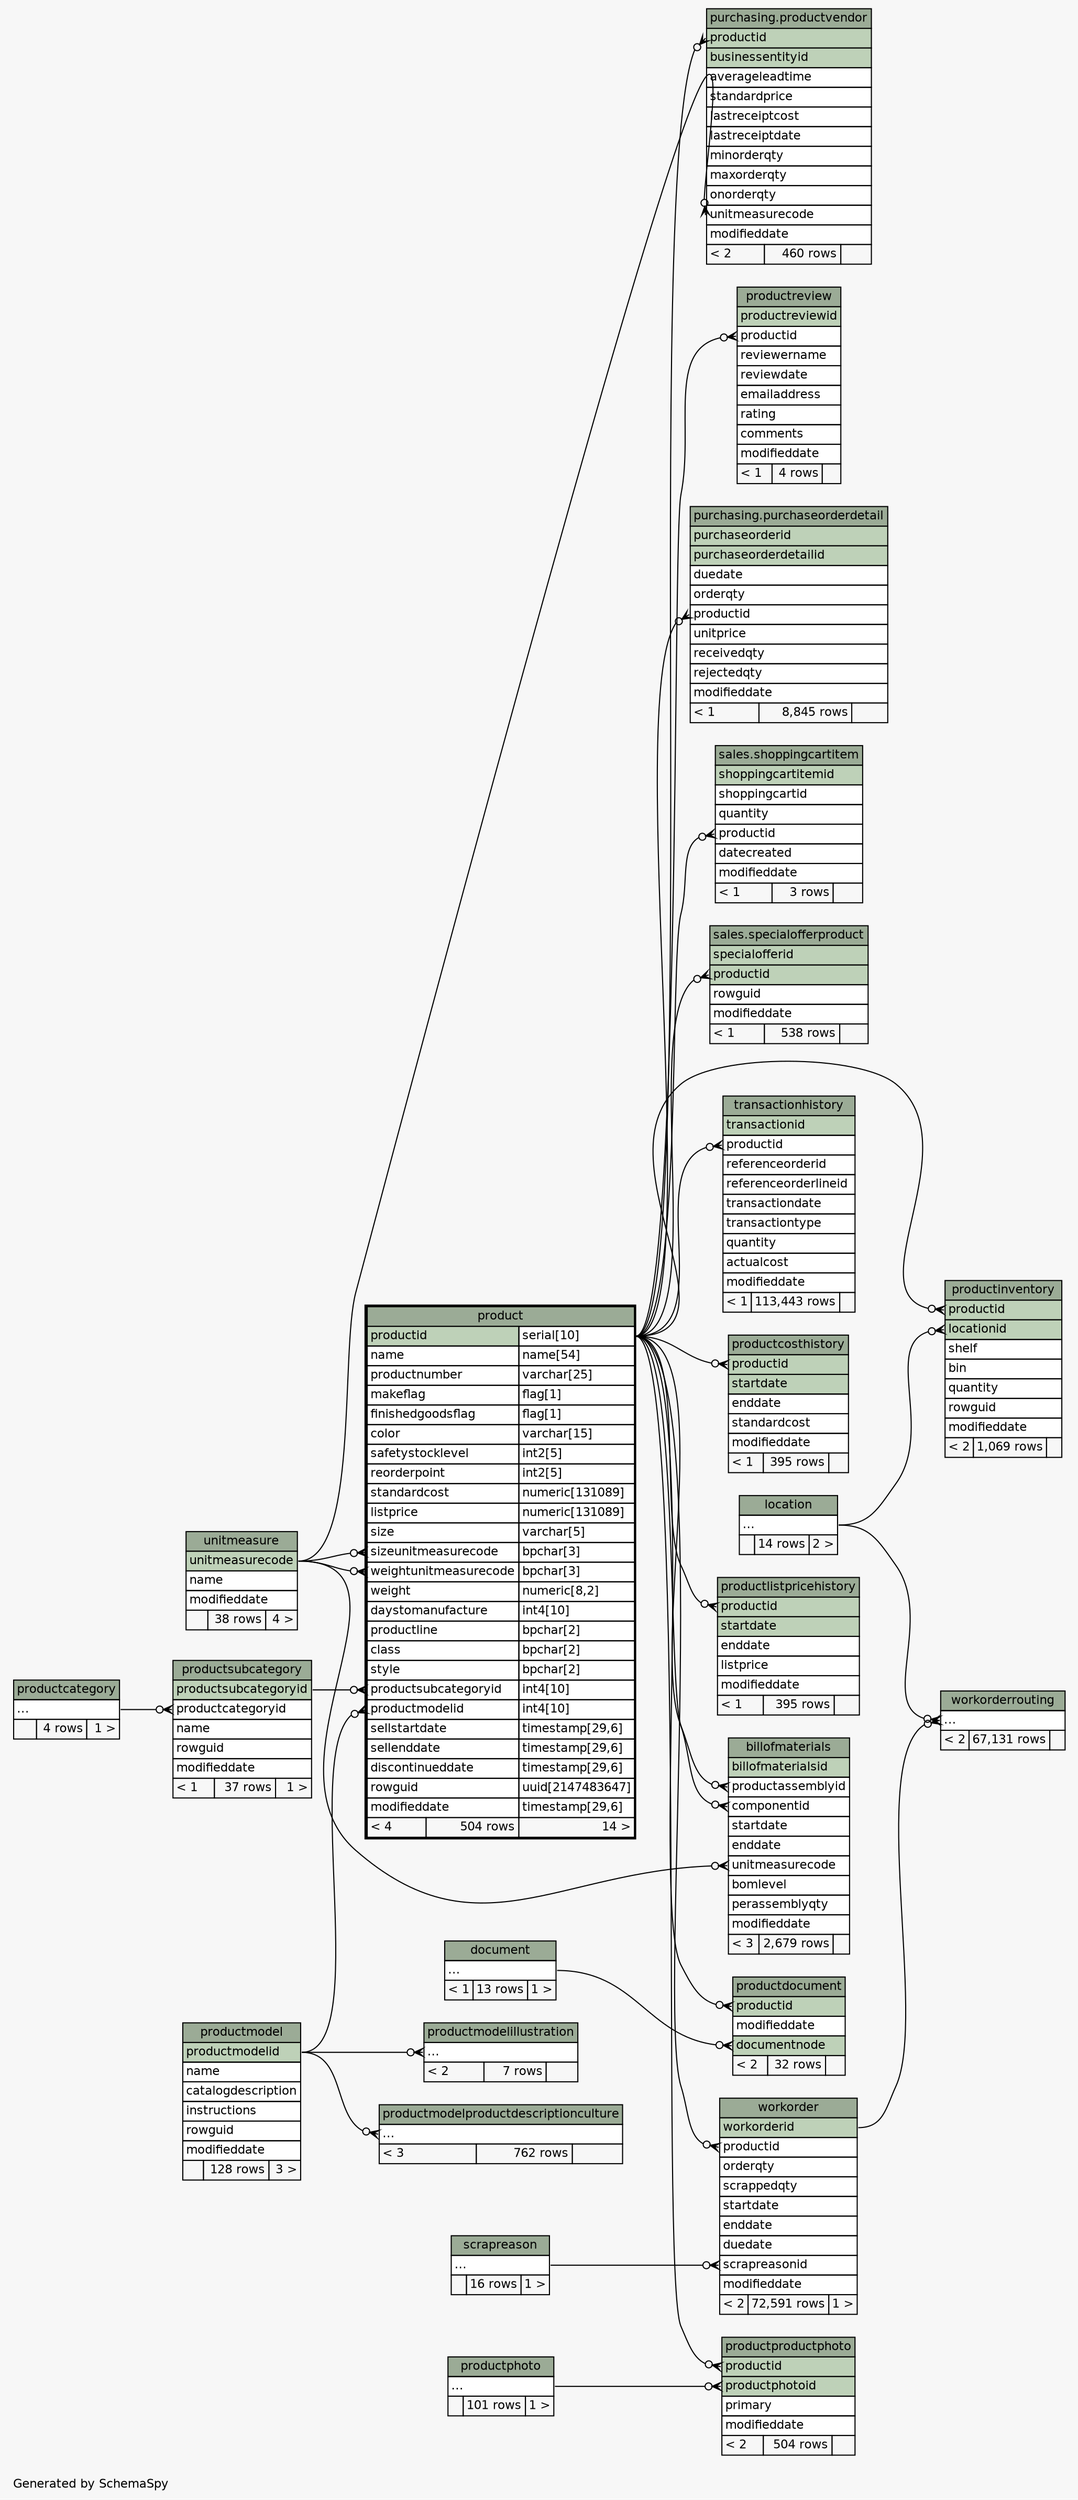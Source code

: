 // dot 2.40.1 on Linux 5.4.0-51-generic
// SchemaSpy rev 590
digraph "twoDegreesRelationshipsDiagram" {
  graph [
    rankdir="RL"
    bgcolor="#f7f7f7"
    label="\nGenerated by SchemaSpy"
    labeljust="l"
    nodesep="0.18"
    ranksep="0.46"
    fontname="Helvetica"
    fontsize="11"
  ];
  node [
    fontname="Helvetica"
    fontsize="11"
    shape="plaintext"
  ];
  edge [
    arrowsize="0.8"
  ];
  "billofmaterials":"componentid":w -> "product":"productid.type":e [arrowhead=none dir=back arrowtail=crowodot];
  "billofmaterials":"productassemblyid":w -> "product":"productid.type":e [arrowhead=none dir=back arrowtail=crowodot];
  "billofmaterials":"unitmeasurecode":w -> "unitmeasure":"unitmeasurecode":e [arrowhead=none dir=back arrowtail=crowodot];
  "product":"productmodelid":w -> "productmodel":"productmodelid":e [arrowhead=none dir=back arrowtail=crowodot];
  "product":"productsubcategoryid":w -> "productsubcategory":"productsubcategoryid":e [arrowhead=none dir=back arrowtail=crowodot];
  "product":"sizeunitmeasurecode":w -> "unitmeasure":"unitmeasurecode":e [arrowhead=none dir=back arrowtail=crowodot];
  "product":"weightunitmeasurecode":w -> "unitmeasure":"unitmeasurecode":e [arrowhead=none dir=back arrowtail=crowodot];
  "productcosthistory":"productid":w -> "product":"productid.type":e [arrowhead=none dir=back arrowtail=crowodot];
  "productdocument":"documentnode":w -> "document":"elipses":e [arrowhead=none dir=back arrowtail=crowodot];
  "productdocument":"productid":w -> "product":"productid.type":e [arrowhead=none dir=back arrowtail=crowodot];
  "productinventory":"locationid":w -> "location":"elipses":e [arrowhead=none dir=back arrowtail=crowodot];
  "productinventory":"productid":w -> "product":"productid.type":e [arrowhead=none dir=back arrowtail=crowodot];
  "productlistpricehistory":"productid":w -> "product":"productid.type":e [arrowhead=none dir=back arrowtail=crowodot];
  "productmodelillustration":"elipses":w -> "productmodel":"productmodelid":e [arrowhead=none dir=back arrowtail=crowodot];
  "productmodelproductdescriptionculture":"elipses":w -> "productmodel":"productmodelid":e [arrowhead=none dir=back arrowtail=crowodot];
  "productproductphoto":"productid":w -> "product":"productid.type":e [arrowhead=none dir=back arrowtail=crowodot];
  "productproductphoto":"productphotoid":w -> "productphoto":"elipses":e [arrowhead=none dir=back arrowtail=crowodot];
  "productreview":"productid":w -> "product":"productid.type":e [arrowhead=none dir=back arrowtail=crowodot];
  "productsubcategory":"productcategoryid":w -> "productcategory":"elipses":e [arrowhead=none dir=back arrowtail=crowodot];
  "purchasing.productvendor":"productid":w -> "product":"productid.type":e [arrowhead=none dir=back arrowtail=crowodot];
  "purchasing.productvendor":"unitmeasurecode":w -> "unitmeasure":"unitmeasurecode":e [arrowhead=none dir=back arrowtail=crowodot];
  "purchasing.purchaseorderdetail":"productid":w -> "product":"productid.type":e [arrowhead=none dir=back arrowtail=crowodot];
  "sales.shoppingcartitem":"productid":w -> "product":"productid.type":e [arrowhead=none dir=back arrowtail=crowodot];
  "sales.specialofferproduct":"productid":w -> "product":"productid.type":e [arrowhead=none dir=back arrowtail=crowodot];
  "transactionhistory":"productid":w -> "product":"productid.type":e [arrowhead=none dir=back arrowtail=crowodot];
  "workorder":"productid":w -> "product":"productid.type":e [arrowhead=none dir=back arrowtail=crowodot];
  "workorder":"scrapreasonid":w -> "scrapreason":"elipses":e [arrowhead=none dir=back arrowtail=crowodot];
  "workorderrouting":"elipses":w -> "location":"elipses":e [arrowhead=none dir=back arrowtail=crowodot];
  "workorderrouting":"elipses":w -> "workorder":"workorderid":e [arrowhead=none dir=back arrowtail=crowodot];
  "billofmaterials" [
    label=<
    <TABLE BORDER="0" CELLBORDER="1" CELLSPACING="0" BGCOLOR="#ffffff">
      <TR><TD COLSPAN="3" BGCOLOR="#9bab96" ALIGN="CENTER">billofmaterials</TD></TR>
      <TR><TD PORT="billofmaterialsid" COLSPAN="3" BGCOLOR="#bed1b8" ALIGN="LEFT">billofmaterialsid</TD></TR>
      <TR><TD PORT="productassemblyid" COLSPAN="3" ALIGN="LEFT">productassemblyid</TD></TR>
      <TR><TD PORT="componentid" COLSPAN="3" ALIGN="LEFT">componentid</TD></TR>
      <TR><TD PORT="startdate" COLSPAN="3" ALIGN="LEFT">startdate</TD></TR>
      <TR><TD PORT="enddate" COLSPAN="3" ALIGN="LEFT">enddate</TD></TR>
      <TR><TD PORT="unitmeasurecode" COLSPAN="3" ALIGN="LEFT">unitmeasurecode</TD></TR>
      <TR><TD PORT="bomlevel" COLSPAN="3" ALIGN="LEFT">bomlevel</TD></TR>
      <TR><TD PORT="perassemblyqty" COLSPAN="3" ALIGN="LEFT">perassemblyqty</TD></TR>
      <TR><TD PORT="modifieddate" COLSPAN="3" ALIGN="LEFT">modifieddate</TD></TR>
      <TR><TD ALIGN="LEFT" BGCOLOR="#f7f7f7">&lt; 3</TD><TD ALIGN="RIGHT" BGCOLOR="#f7f7f7">2,679 rows</TD><TD ALIGN="RIGHT" BGCOLOR="#f7f7f7">  </TD></TR>
    </TABLE>>
    URL="billofmaterials.html"
    tooltip="billofmaterials"
  ];
  "document" [
    label=<
    <TABLE BORDER="0" CELLBORDER="1" CELLSPACING="0" BGCOLOR="#ffffff">
      <TR><TD COLSPAN="3" BGCOLOR="#9bab96" ALIGN="CENTER">document</TD></TR>
      <TR><TD PORT="elipses" COLSPAN="3" ALIGN="LEFT">...</TD></TR>
      <TR><TD ALIGN="LEFT" BGCOLOR="#f7f7f7">&lt; 1</TD><TD ALIGN="RIGHT" BGCOLOR="#f7f7f7">13 rows</TD><TD ALIGN="RIGHT" BGCOLOR="#f7f7f7">1 &gt;</TD></TR>
    </TABLE>>
    URL="document.html"
    tooltip="document"
  ];
  "location" [
    label=<
    <TABLE BORDER="0" CELLBORDER="1" CELLSPACING="0" BGCOLOR="#ffffff">
      <TR><TD COLSPAN="3" BGCOLOR="#9bab96" ALIGN="CENTER">location</TD></TR>
      <TR><TD PORT="elipses" COLSPAN="3" ALIGN="LEFT">...</TD></TR>
      <TR><TD ALIGN="LEFT" BGCOLOR="#f7f7f7">  </TD><TD ALIGN="RIGHT" BGCOLOR="#f7f7f7">14 rows</TD><TD ALIGN="RIGHT" BGCOLOR="#f7f7f7">2 &gt;</TD></TR>
    </TABLE>>
    URL="location.html"
    tooltip="location"
  ];
  "product" [
    label=<
    <TABLE BORDER="2" CELLBORDER="1" CELLSPACING="0" BGCOLOR="#ffffff">
      <TR><TD COLSPAN="3" BGCOLOR="#9bab96" ALIGN="CENTER">product</TD></TR>
      <TR><TD PORT="productid" COLSPAN="2" BGCOLOR="#bed1b8" ALIGN="LEFT">productid</TD><TD PORT="productid.type" ALIGN="LEFT">serial[10]</TD></TR>
      <TR><TD PORT="name" COLSPAN="2" ALIGN="LEFT">name</TD><TD PORT="name.type" ALIGN="LEFT">name[54]</TD></TR>
      <TR><TD PORT="productnumber" COLSPAN="2" ALIGN="LEFT">productnumber</TD><TD PORT="productnumber.type" ALIGN="LEFT">varchar[25]</TD></TR>
      <TR><TD PORT="makeflag" COLSPAN="2" ALIGN="LEFT">makeflag</TD><TD PORT="makeflag.type" ALIGN="LEFT">flag[1]</TD></TR>
      <TR><TD PORT="finishedgoodsflag" COLSPAN="2" ALIGN="LEFT">finishedgoodsflag</TD><TD PORT="finishedgoodsflag.type" ALIGN="LEFT">flag[1]</TD></TR>
      <TR><TD PORT="color" COLSPAN="2" ALIGN="LEFT">color</TD><TD PORT="color.type" ALIGN="LEFT">varchar[15]</TD></TR>
      <TR><TD PORT="safetystocklevel" COLSPAN="2" ALIGN="LEFT">safetystocklevel</TD><TD PORT="safetystocklevel.type" ALIGN="LEFT">int2[5]</TD></TR>
      <TR><TD PORT="reorderpoint" COLSPAN="2" ALIGN="LEFT">reorderpoint</TD><TD PORT="reorderpoint.type" ALIGN="LEFT">int2[5]</TD></TR>
      <TR><TD PORT="standardcost" COLSPAN="2" ALIGN="LEFT">standardcost</TD><TD PORT="standardcost.type" ALIGN="LEFT">numeric[131089]</TD></TR>
      <TR><TD PORT="listprice" COLSPAN="2" ALIGN="LEFT">listprice</TD><TD PORT="listprice.type" ALIGN="LEFT">numeric[131089]</TD></TR>
      <TR><TD PORT="size" COLSPAN="2" ALIGN="LEFT">size</TD><TD PORT="size.type" ALIGN="LEFT">varchar[5]</TD></TR>
      <TR><TD PORT="sizeunitmeasurecode" COLSPAN="2" ALIGN="LEFT">sizeunitmeasurecode</TD><TD PORT="sizeunitmeasurecode.type" ALIGN="LEFT">bpchar[3]</TD></TR>
      <TR><TD PORT="weightunitmeasurecode" COLSPAN="2" ALIGN="LEFT">weightunitmeasurecode</TD><TD PORT="weightunitmeasurecode.type" ALIGN="LEFT">bpchar[3]</TD></TR>
      <TR><TD PORT="weight" COLSPAN="2" ALIGN="LEFT">weight</TD><TD PORT="weight.type" ALIGN="LEFT">numeric[8,2]</TD></TR>
      <TR><TD PORT="daystomanufacture" COLSPAN="2" ALIGN="LEFT">daystomanufacture</TD><TD PORT="daystomanufacture.type" ALIGN="LEFT">int4[10]</TD></TR>
      <TR><TD PORT="productline" COLSPAN="2" ALIGN="LEFT">productline</TD><TD PORT="productline.type" ALIGN="LEFT">bpchar[2]</TD></TR>
      <TR><TD PORT="class" COLSPAN="2" ALIGN="LEFT">class</TD><TD PORT="class.type" ALIGN="LEFT">bpchar[2]</TD></TR>
      <TR><TD PORT="style" COLSPAN="2" ALIGN="LEFT">style</TD><TD PORT="style.type" ALIGN="LEFT">bpchar[2]</TD></TR>
      <TR><TD PORT="productsubcategoryid" COLSPAN="2" ALIGN="LEFT">productsubcategoryid</TD><TD PORT="productsubcategoryid.type" ALIGN="LEFT">int4[10]</TD></TR>
      <TR><TD PORT="productmodelid" COLSPAN="2" ALIGN="LEFT">productmodelid</TD><TD PORT="productmodelid.type" ALIGN="LEFT">int4[10]</TD></TR>
      <TR><TD PORT="sellstartdate" COLSPAN="2" ALIGN="LEFT">sellstartdate</TD><TD PORT="sellstartdate.type" ALIGN="LEFT">timestamp[29,6]</TD></TR>
      <TR><TD PORT="sellenddate" COLSPAN="2" ALIGN="LEFT">sellenddate</TD><TD PORT="sellenddate.type" ALIGN="LEFT">timestamp[29,6]</TD></TR>
      <TR><TD PORT="discontinueddate" COLSPAN="2" ALIGN="LEFT">discontinueddate</TD><TD PORT="discontinueddate.type" ALIGN="LEFT">timestamp[29,6]</TD></TR>
      <TR><TD PORT="rowguid" COLSPAN="2" ALIGN="LEFT">rowguid</TD><TD PORT="rowguid.type" ALIGN="LEFT">uuid[2147483647]</TD></TR>
      <TR><TD PORT="modifieddate" COLSPAN="2" ALIGN="LEFT">modifieddate</TD><TD PORT="modifieddate.type" ALIGN="LEFT">timestamp[29,6]</TD></TR>
      <TR><TD ALIGN="LEFT" BGCOLOR="#f7f7f7">&lt; 4</TD><TD ALIGN="RIGHT" BGCOLOR="#f7f7f7">504 rows</TD><TD ALIGN="RIGHT" BGCOLOR="#f7f7f7">14 &gt;</TD></TR>
    </TABLE>>
    URL="product.html"
    tooltip="product"
  ];
  "productcategory" [
    label=<
    <TABLE BORDER="0" CELLBORDER="1" CELLSPACING="0" BGCOLOR="#ffffff">
      <TR><TD COLSPAN="3" BGCOLOR="#9bab96" ALIGN="CENTER">productcategory</TD></TR>
      <TR><TD PORT="elipses" COLSPAN="3" ALIGN="LEFT">...</TD></TR>
      <TR><TD ALIGN="LEFT" BGCOLOR="#f7f7f7">  </TD><TD ALIGN="RIGHT" BGCOLOR="#f7f7f7">4 rows</TD><TD ALIGN="RIGHT" BGCOLOR="#f7f7f7">1 &gt;</TD></TR>
    </TABLE>>
    URL="productcategory.html"
    tooltip="productcategory"
  ];
  "productcosthistory" [
    label=<
    <TABLE BORDER="0" CELLBORDER="1" CELLSPACING="0" BGCOLOR="#ffffff">
      <TR><TD COLSPAN="3" BGCOLOR="#9bab96" ALIGN="CENTER">productcosthistory</TD></TR>
      <TR><TD PORT="productid" COLSPAN="3" BGCOLOR="#bed1b8" ALIGN="LEFT">productid</TD></TR>
      <TR><TD PORT="startdate" COLSPAN="3" BGCOLOR="#bed1b8" ALIGN="LEFT">startdate</TD></TR>
      <TR><TD PORT="enddate" COLSPAN="3" ALIGN="LEFT">enddate</TD></TR>
      <TR><TD PORT="standardcost" COLSPAN="3" ALIGN="LEFT">standardcost</TD></TR>
      <TR><TD PORT="modifieddate" COLSPAN="3" ALIGN="LEFT">modifieddate</TD></TR>
      <TR><TD ALIGN="LEFT" BGCOLOR="#f7f7f7">&lt; 1</TD><TD ALIGN="RIGHT" BGCOLOR="#f7f7f7">395 rows</TD><TD ALIGN="RIGHT" BGCOLOR="#f7f7f7">  </TD></TR>
    </TABLE>>
    URL="productcosthistory.html"
    tooltip="productcosthistory"
  ];
  "productdocument" [
    label=<
    <TABLE BORDER="0" CELLBORDER="1" CELLSPACING="0" BGCOLOR="#ffffff">
      <TR><TD COLSPAN="3" BGCOLOR="#9bab96" ALIGN="CENTER">productdocument</TD></TR>
      <TR><TD PORT="productid" COLSPAN="3" BGCOLOR="#bed1b8" ALIGN="LEFT">productid</TD></TR>
      <TR><TD PORT="modifieddate" COLSPAN="3" ALIGN="LEFT">modifieddate</TD></TR>
      <TR><TD PORT="documentnode" COLSPAN="3" BGCOLOR="#bed1b8" ALIGN="LEFT">documentnode</TD></TR>
      <TR><TD ALIGN="LEFT" BGCOLOR="#f7f7f7">&lt; 2</TD><TD ALIGN="RIGHT" BGCOLOR="#f7f7f7">32 rows</TD><TD ALIGN="RIGHT" BGCOLOR="#f7f7f7">  </TD></TR>
    </TABLE>>
    URL="productdocument.html"
    tooltip="productdocument"
  ];
  "productinventory" [
    label=<
    <TABLE BORDER="0" CELLBORDER="1" CELLSPACING="0" BGCOLOR="#ffffff">
      <TR><TD COLSPAN="3" BGCOLOR="#9bab96" ALIGN="CENTER">productinventory</TD></TR>
      <TR><TD PORT="productid" COLSPAN="3" BGCOLOR="#bed1b8" ALIGN="LEFT">productid</TD></TR>
      <TR><TD PORT="locationid" COLSPAN="3" BGCOLOR="#bed1b8" ALIGN="LEFT">locationid</TD></TR>
      <TR><TD PORT="shelf" COLSPAN="3" ALIGN="LEFT">shelf</TD></TR>
      <TR><TD PORT="bin" COLSPAN="3" ALIGN="LEFT">bin</TD></TR>
      <TR><TD PORT="quantity" COLSPAN="3" ALIGN="LEFT">quantity</TD></TR>
      <TR><TD PORT="rowguid" COLSPAN="3" ALIGN="LEFT">rowguid</TD></TR>
      <TR><TD PORT="modifieddate" COLSPAN="3" ALIGN="LEFT">modifieddate</TD></TR>
      <TR><TD ALIGN="LEFT" BGCOLOR="#f7f7f7">&lt; 2</TD><TD ALIGN="RIGHT" BGCOLOR="#f7f7f7">1,069 rows</TD><TD ALIGN="RIGHT" BGCOLOR="#f7f7f7">  </TD></TR>
    </TABLE>>
    URL="productinventory.html"
    tooltip="productinventory"
  ];
  "productlistpricehistory" [
    label=<
    <TABLE BORDER="0" CELLBORDER="1" CELLSPACING="0" BGCOLOR="#ffffff">
      <TR><TD COLSPAN="3" BGCOLOR="#9bab96" ALIGN="CENTER">productlistpricehistory</TD></TR>
      <TR><TD PORT="productid" COLSPAN="3" BGCOLOR="#bed1b8" ALIGN="LEFT">productid</TD></TR>
      <TR><TD PORT="startdate" COLSPAN="3" BGCOLOR="#bed1b8" ALIGN="LEFT">startdate</TD></TR>
      <TR><TD PORT="enddate" COLSPAN="3" ALIGN="LEFT">enddate</TD></TR>
      <TR><TD PORT="listprice" COLSPAN="3" ALIGN="LEFT">listprice</TD></TR>
      <TR><TD PORT="modifieddate" COLSPAN="3" ALIGN="LEFT">modifieddate</TD></TR>
      <TR><TD ALIGN="LEFT" BGCOLOR="#f7f7f7">&lt; 1</TD><TD ALIGN="RIGHT" BGCOLOR="#f7f7f7">395 rows</TD><TD ALIGN="RIGHT" BGCOLOR="#f7f7f7">  </TD></TR>
    </TABLE>>
    URL="productlistpricehistory.html"
    tooltip="productlistpricehistory"
  ];
  "productmodel" [
    label=<
    <TABLE BORDER="0" CELLBORDER="1" CELLSPACING="0" BGCOLOR="#ffffff">
      <TR><TD COLSPAN="3" BGCOLOR="#9bab96" ALIGN="CENTER">productmodel</TD></TR>
      <TR><TD PORT="productmodelid" COLSPAN="3" BGCOLOR="#bed1b8" ALIGN="LEFT">productmodelid</TD></TR>
      <TR><TD PORT="name" COLSPAN="3" ALIGN="LEFT">name</TD></TR>
      <TR><TD PORT="catalogdescription" COLSPAN="3" ALIGN="LEFT">catalogdescription</TD></TR>
      <TR><TD PORT="instructions" COLSPAN="3" ALIGN="LEFT">instructions</TD></TR>
      <TR><TD PORT="rowguid" COLSPAN="3" ALIGN="LEFT">rowguid</TD></TR>
      <TR><TD PORT="modifieddate" COLSPAN="3" ALIGN="LEFT">modifieddate</TD></TR>
      <TR><TD ALIGN="LEFT" BGCOLOR="#f7f7f7">  </TD><TD ALIGN="RIGHT" BGCOLOR="#f7f7f7">128 rows</TD><TD ALIGN="RIGHT" BGCOLOR="#f7f7f7">3 &gt;</TD></TR>
    </TABLE>>
    URL="productmodel.html"
    tooltip="productmodel"
  ];
  "productmodelillustration" [
    label=<
    <TABLE BORDER="0" CELLBORDER="1" CELLSPACING="0" BGCOLOR="#ffffff">
      <TR><TD COLSPAN="3" BGCOLOR="#9bab96" ALIGN="CENTER">productmodelillustration</TD></TR>
      <TR><TD PORT="elipses" COLSPAN="3" ALIGN="LEFT">...</TD></TR>
      <TR><TD ALIGN="LEFT" BGCOLOR="#f7f7f7">&lt; 2</TD><TD ALIGN="RIGHT" BGCOLOR="#f7f7f7">7 rows</TD><TD ALIGN="RIGHT" BGCOLOR="#f7f7f7">  </TD></TR>
    </TABLE>>
    URL="productmodelillustration.html"
    tooltip="productmodelillustration"
  ];
  "productmodelproductdescriptionculture" [
    label=<
    <TABLE BORDER="0" CELLBORDER="1" CELLSPACING="0" BGCOLOR="#ffffff">
      <TR><TD COLSPAN="3" BGCOLOR="#9bab96" ALIGN="CENTER">productmodelproductdescriptionculture</TD></TR>
      <TR><TD PORT="elipses" COLSPAN="3" ALIGN="LEFT">...</TD></TR>
      <TR><TD ALIGN="LEFT" BGCOLOR="#f7f7f7">&lt; 3</TD><TD ALIGN="RIGHT" BGCOLOR="#f7f7f7">762 rows</TD><TD ALIGN="RIGHT" BGCOLOR="#f7f7f7">  </TD></TR>
    </TABLE>>
    URL="productmodelproductdescriptionculture.html"
    tooltip="productmodelproductdescriptionculture"
  ];
  "productphoto" [
    label=<
    <TABLE BORDER="0" CELLBORDER="1" CELLSPACING="0" BGCOLOR="#ffffff">
      <TR><TD COLSPAN="3" BGCOLOR="#9bab96" ALIGN="CENTER">productphoto</TD></TR>
      <TR><TD PORT="elipses" COLSPAN="3" ALIGN="LEFT">...</TD></TR>
      <TR><TD ALIGN="LEFT" BGCOLOR="#f7f7f7">  </TD><TD ALIGN="RIGHT" BGCOLOR="#f7f7f7">101 rows</TD><TD ALIGN="RIGHT" BGCOLOR="#f7f7f7">1 &gt;</TD></TR>
    </TABLE>>
    URL="productphoto.html"
    tooltip="productphoto"
  ];
  "productproductphoto" [
    label=<
    <TABLE BORDER="0" CELLBORDER="1" CELLSPACING="0" BGCOLOR="#ffffff">
      <TR><TD COLSPAN="3" BGCOLOR="#9bab96" ALIGN="CENTER">productproductphoto</TD></TR>
      <TR><TD PORT="productid" COLSPAN="3" BGCOLOR="#bed1b8" ALIGN="LEFT">productid</TD></TR>
      <TR><TD PORT="productphotoid" COLSPAN="3" BGCOLOR="#bed1b8" ALIGN="LEFT">productphotoid</TD></TR>
      <TR><TD PORT="primary" COLSPAN="3" ALIGN="LEFT">primary</TD></TR>
      <TR><TD PORT="modifieddate" COLSPAN="3" ALIGN="LEFT">modifieddate</TD></TR>
      <TR><TD ALIGN="LEFT" BGCOLOR="#f7f7f7">&lt; 2</TD><TD ALIGN="RIGHT" BGCOLOR="#f7f7f7">504 rows</TD><TD ALIGN="RIGHT" BGCOLOR="#f7f7f7">  </TD></TR>
    </TABLE>>
    URL="productproductphoto.html"
    tooltip="productproductphoto"
  ];
  "productreview" [
    label=<
    <TABLE BORDER="0" CELLBORDER="1" CELLSPACING="0" BGCOLOR="#ffffff">
      <TR><TD COLSPAN="3" BGCOLOR="#9bab96" ALIGN="CENTER">productreview</TD></TR>
      <TR><TD PORT="productreviewid" COLSPAN="3" BGCOLOR="#bed1b8" ALIGN="LEFT">productreviewid</TD></TR>
      <TR><TD PORT="productid" COLSPAN="3" ALIGN="LEFT">productid</TD></TR>
      <TR><TD PORT="reviewername" COLSPAN="3" ALIGN="LEFT">reviewername</TD></TR>
      <TR><TD PORT="reviewdate" COLSPAN="3" ALIGN="LEFT">reviewdate</TD></TR>
      <TR><TD PORT="emailaddress" COLSPAN="3" ALIGN="LEFT">emailaddress</TD></TR>
      <TR><TD PORT="rating" COLSPAN="3" ALIGN="LEFT">rating</TD></TR>
      <TR><TD PORT="comments" COLSPAN="3" ALIGN="LEFT">comments</TD></TR>
      <TR><TD PORT="modifieddate" COLSPAN="3" ALIGN="LEFT">modifieddate</TD></TR>
      <TR><TD ALIGN="LEFT" BGCOLOR="#f7f7f7">&lt; 1</TD><TD ALIGN="RIGHT" BGCOLOR="#f7f7f7">4 rows</TD><TD ALIGN="RIGHT" BGCOLOR="#f7f7f7">  </TD></TR>
    </TABLE>>
    URL="productreview.html"
    tooltip="productreview"
  ];
  "productsubcategory" [
    label=<
    <TABLE BORDER="0" CELLBORDER="1" CELLSPACING="0" BGCOLOR="#ffffff">
      <TR><TD COLSPAN="3" BGCOLOR="#9bab96" ALIGN="CENTER">productsubcategory</TD></TR>
      <TR><TD PORT="productsubcategoryid" COLSPAN="3" BGCOLOR="#bed1b8" ALIGN="LEFT">productsubcategoryid</TD></TR>
      <TR><TD PORT="productcategoryid" COLSPAN="3" ALIGN="LEFT">productcategoryid</TD></TR>
      <TR><TD PORT="name" COLSPAN="3" ALIGN="LEFT">name</TD></TR>
      <TR><TD PORT="rowguid" COLSPAN="3" ALIGN="LEFT">rowguid</TD></TR>
      <TR><TD PORT="modifieddate" COLSPAN="3" ALIGN="LEFT">modifieddate</TD></TR>
      <TR><TD ALIGN="LEFT" BGCOLOR="#f7f7f7">&lt; 1</TD><TD ALIGN="RIGHT" BGCOLOR="#f7f7f7">37 rows</TD><TD ALIGN="RIGHT" BGCOLOR="#f7f7f7">1 &gt;</TD></TR>
    </TABLE>>
    URL="productsubcategory.html"
    tooltip="productsubcategory"
  ];
  "purchasing.productvendor" [
    label=<
    <TABLE BORDER="0" CELLBORDER="1" CELLSPACING="0" BGCOLOR="#ffffff">
      <TR><TD COLSPAN="3" BGCOLOR="#9bab96" ALIGN="CENTER">purchasing.productvendor</TD></TR>
      <TR><TD PORT="productid" COLSPAN="3" BGCOLOR="#bed1b8" ALIGN="LEFT">productid</TD></TR>
      <TR><TD PORT="businessentityid" COLSPAN="3" BGCOLOR="#bed1b8" ALIGN="LEFT">businessentityid</TD></TR>
      <TR><TD PORT="averageleadtime" COLSPAN="3" ALIGN="LEFT">averageleadtime</TD></TR>
      <TR><TD PORT="standardprice" COLSPAN="3" ALIGN="LEFT">standardprice</TD></TR>
      <TR><TD PORT="lastreceiptcost" COLSPAN="3" ALIGN="LEFT">lastreceiptcost</TD></TR>
      <TR><TD PORT="lastreceiptdate" COLSPAN="3" ALIGN="LEFT">lastreceiptdate</TD></TR>
      <TR><TD PORT="minorderqty" COLSPAN="3" ALIGN="LEFT">minorderqty</TD></TR>
      <TR><TD PORT="maxorderqty" COLSPAN="3" ALIGN="LEFT">maxorderqty</TD></TR>
      <TR><TD PORT="onorderqty" COLSPAN="3" ALIGN="LEFT">onorderqty</TD></TR>
      <TR><TD PORT="unitmeasurecode" COLSPAN="3" ALIGN="LEFT">unitmeasurecode</TD></TR>
      <TR><TD PORT="modifieddate" COLSPAN="3" ALIGN="LEFT">modifieddate</TD></TR>
      <TR><TD ALIGN="LEFT" BGCOLOR="#f7f7f7">&lt; 2</TD><TD ALIGN="RIGHT" BGCOLOR="#f7f7f7">460 rows</TD><TD ALIGN="RIGHT" BGCOLOR="#f7f7f7">  </TD></TR>
    </TABLE>>
    tooltip="purchasing.productvendor"
  ];
  "purchasing.purchaseorderdetail" [
    label=<
    <TABLE BORDER="0" CELLBORDER="1" CELLSPACING="0" BGCOLOR="#ffffff">
      <TR><TD COLSPAN="3" BGCOLOR="#9bab96" ALIGN="CENTER">purchasing.purchaseorderdetail</TD></TR>
      <TR><TD PORT="purchaseorderid" COLSPAN="3" BGCOLOR="#bed1b8" ALIGN="LEFT">purchaseorderid</TD></TR>
      <TR><TD PORT="purchaseorderdetailid" COLSPAN="3" BGCOLOR="#bed1b8" ALIGN="LEFT">purchaseorderdetailid</TD></TR>
      <TR><TD PORT="duedate" COLSPAN="3" ALIGN="LEFT">duedate</TD></TR>
      <TR><TD PORT="orderqty" COLSPAN="3" ALIGN="LEFT">orderqty</TD></TR>
      <TR><TD PORT="productid" COLSPAN="3" ALIGN="LEFT">productid</TD></TR>
      <TR><TD PORT="unitprice" COLSPAN="3" ALIGN="LEFT">unitprice</TD></TR>
      <TR><TD PORT="receivedqty" COLSPAN="3" ALIGN="LEFT">receivedqty</TD></TR>
      <TR><TD PORT="rejectedqty" COLSPAN="3" ALIGN="LEFT">rejectedqty</TD></TR>
      <TR><TD PORT="modifieddate" COLSPAN="3" ALIGN="LEFT">modifieddate</TD></TR>
      <TR><TD ALIGN="LEFT" BGCOLOR="#f7f7f7">&lt; 1</TD><TD ALIGN="RIGHT" BGCOLOR="#f7f7f7">8,845 rows</TD><TD ALIGN="RIGHT" BGCOLOR="#f7f7f7">  </TD></TR>
    </TABLE>>
    tooltip="purchasing.purchaseorderdetail"
  ];
  "scrapreason" [
    label=<
    <TABLE BORDER="0" CELLBORDER="1" CELLSPACING="0" BGCOLOR="#ffffff">
      <TR><TD COLSPAN="3" BGCOLOR="#9bab96" ALIGN="CENTER">scrapreason</TD></TR>
      <TR><TD PORT="elipses" COLSPAN="3" ALIGN="LEFT">...</TD></TR>
      <TR><TD ALIGN="LEFT" BGCOLOR="#f7f7f7">  </TD><TD ALIGN="RIGHT" BGCOLOR="#f7f7f7">16 rows</TD><TD ALIGN="RIGHT" BGCOLOR="#f7f7f7">1 &gt;</TD></TR>
    </TABLE>>
    URL="scrapreason.html"
    tooltip="scrapreason"
  ];
  "sales.shoppingcartitem" [
    label=<
    <TABLE BORDER="0" CELLBORDER="1" CELLSPACING="0" BGCOLOR="#ffffff">
      <TR><TD COLSPAN="3" BGCOLOR="#9bab96" ALIGN="CENTER">sales.shoppingcartitem</TD></TR>
      <TR><TD PORT="shoppingcartitemid" COLSPAN="3" BGCOLOR="#bed1b8" ALIGN="LEFT">shoppingcartitemid</TD></TR>
      <TR><TD PORT="shoppingcartid" COLSPAN="3" ALIGN="LEFT">shoppingcartid</TD></TR>
      <TR><TD PORT="quantity" COLSPAN="3" ALIGN="LEFT">quantity</TD></TR>
      <TR><TD PORT="productid" COLSPAN="3" ALIGN="LEFT">productid</TD></TR>
      <TR><TD PORT="datecreated" COLSPAN="3" ALIGN="LEFT">datecreated</TD></TR>
      <TR><TD PORT="modifieddate" COLSPAN="3" ALIGN="LEFT">modifieddate</TD></TR>
      <TR><TD ALIGN="LEFT" BGCOLOR="#f7f7f7">&lt; 1</TD><TD ALIGN="RIGHT" BGCOLOR="#f7f7f7">3 rows</TD><TD ALIGN="RIGHT" BGCOLOR="#f7f7f7">  </TD></TR>
    </TABLE>>
    tooltip="sales.shoppingcartitem"
  ];
  "sales.specialofferproduct" [
    label=<
    <TABLE BORDER="0" CELLBORDER="1" CELLSPACING="0" BGCOLOR="#ffffff">
      <TR><TD COLSPAN="3" BGCOLOR="#9bab96" ALIGN="CENTER">sales.specialofferproduct</TD></TR>
      <TR><TD PORT="specialofferid" COLSPAN="3" BGCOLOR="#bed1b8" ALIGN="LEFT">specialofferid</TD></TR>
      <TR><TD PORT="productid" COLSPAN="3" BGCOLOR="#bed1b8" ALIGN="LEFT">productid</TD></TR>
      <TR><TD PORT="rowguid" COLSPAN="3" ALIGN="LEFT">rowguid</TD></TR>
      <TR><TD PORT="modifieddate" COLSPAN="3" ALIGN="LEFT">modifieddate</TD></TR>
      <TR><TD ALIGN="LEFT" BGCOLOR="#f7f7f7">&lt; 1</TD><TD ALIGN="RIGHT" BGCOLOR="#f7f7f7">538 rows</TD><TD ALIGN="RIGHT" BGCOLOR="#f7f7f7">  </TD></TR>
    </TABLE>>
    tooltip="sales.specialofferproduct"
  ];
  "transactionhistory" [
    label=<
    <TABLE BORDER="0" CELLBORDER="1" CELLSPACING="0" BGCOLOR="#ffffff">
      <TR><TD COLSPAN="3" BGCOLOR="#9bab96" ALIGN="CENTER">transactionhistory</TD></TR>
      <TR><TD PORT="transactionid" COLSPAN="3" BGCOLOR="#bed1b8" ALIGN="LEFT">transactionid</TD></TR>
      <TR><TD PORT="productid" COLSPAN="3" ALIGN="LEFT">productid</TD></TR>
      <TR><TD PORT="referenceorderid" COLSPAN="3" ALIGN="LEFT">referenceorderid</TD></TR>
      <TR><TD PORT="referenceorderlineid" COLSPAN="3" ALIGN="LEFT">referenceorderlineid</TD></TR>
      <TR><TD PORT="transactiondate" COLSPAN="3" ALIGN="LEFT">transactiondate</TD></TR>
      <TR><TD PORT="transactiontype" COLSPAN="3" ALIGN="LEFT">transactiontype</TD></TR>
      <TR><TD PORT="quantity" COLSPAN="3" ALIGN="LEFT">quantity</TD></TR>
      <TR><TD PORT="actualcost" COLSPAN="3" ALIGN="LEFT">actualcost</TD></TR>
      <TR><TD PORT="modifieddate" COLSPAN="3" ALIGN="LEFT">modifieddate</TD></TR>
      <TR><TD ALIGN="LEFT" BGCOLOR="#f7f7f7">&lt; 1</TD><TD ALIGN="RIGHT" BGCOLOR="#f7f7f7">113,443 rows</TD><TD ALIGN="RIGHT" BGCOLOR="#f7f7f7">  </TD></TR>
    </TABLE>>
    URL="transactionhistory.html"
    tooltip="transactionhistory"
  ];
  "unitmeasure" [
    label=<
    <TABLE BORDER="0" CELLBORDER="1" CELLSPACING="0" BGCOLOR="#ffffff">
      <TR><TD COLSPAN="3" BGCOLOR="#9bab96" ALIGN="CENTER">unitmeasure</TD></TR>
      <TR><TD PORT="unitmeasurecode" COLSPAN="3" BGCOLOR="#bed1b8" ALIGN="LEFT">unitmeasurecode</TD></TR>
      <TR><TD PORT="name" COLSPAN="3" ALIGN="LEFT">name</TD></TR>
      <TR><TD PORT="modifieddate" COLSPAN="3" ALIGN="LEFT">modifieddate</TD></TR>
      <TR><TD ALIGN="LEFT" BGCOLOR="#f7f7f7">  </TD><TD ALIGN="RIGHT" BGCOLOR="#f7f7f7">38 rows</TD><TD ALIGN="RIGHT" BGCOLOR="#f7f7f7">4 &gt;</TD></TR>
    </TABLE>>
    URL="unitmeasure.html"
    tooltip="unitmeasure"
  ];
  "workorder" [
    label=<
    <TABLE BORDER="0" CELLBORDER="1" CELLSPACING="0" BGCOLOR="#ffffff">
      <TR><TD COLSPAN="3" BGCOLOR="#9bab96" ALIGN="CENTER">workorder</TD></TR>
      <TR><TD PORT="workorderid" COLSPAN="3" BGCOLOR="#bed1b8" ALIGN="LEFT">workorderid</TD></TR>
      <TR><TD PORT="productid" COLSPAN="3" ALIGN="LEFT">productid</TD></TR>
      <TR><TD PORT="orderqty" COLSPAN="3" ALIGN="LEFT">orderqty</TD></TR>
      <TR><TD PORT="scrappedqty" COLSPAN="3" ALIGN="LEFT">scrappedqty</TD></TR>
      <TR><TD PORT="startdate" COLSPAN="3" ALIGN="LEFT">startdate</TD></TR>
      <TR><TD PORT="enddate" COLSPAN="3" ALIGN="LEFT">enddate</TD></TR>
      <TR><TD PORT="duedate" COLSPAN="3" ALIGN="LEFT">duedate</TD></TR>
      <TR><TD PORT="scrapreasonid" COLSPAN="3" ALIGN="LEFT">scrapreasonid</TD></TR>
      <TR><TD PORT="modifieddate" COLSPAN="3" ALIGN="LEFT">modifieddate</TD></TR>
      <TR><TD ALIGN="LEFT" BGCOLOR="#f7f7f7">&lt; 2</TD><TD ALIGN="RIGHT" BGCOLOR="#f7f7f7">72,591 rows</TD><TD ALIGN="RIGHT" BGCOLOR="#f7f7f7">1 &gt;</TD></TR>
    </TABLE>>
    URL="workorder.html"
    tooltip="workorder"
  ];
  "workorderrouting" [
    label=<
    <TABLE BORDER="0" CELLBORDER="1" CELLSPACING="0" BGCOLOR="#ffffff">
      <TR><TD COLSPAN="3" BGCOLOR="#9bab96" ALIGN="CENTER">workorderrouting</TD></TR>
      <TR><TD PORT="elipses" COLSPAN="3" ALIGN="LEFT">...</TD></TR>
      <TR><TD ALIGN="LEFT" BGCOLOR="#f7f7f7">&lt; 2</TD><TD ALIGN="RIGHT" BGCOLOR="#f7f7f7">67,131 rows</TD><TD ALIGN="RIGHT" BGCOLOR="#f7f7f7">  </TD></TR>
    </TABLE>>
    URL="workorderrouting.html"
    tooltip="workorderrouting"
  ];
}

